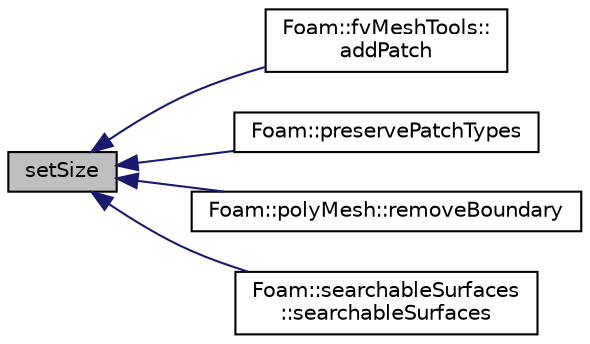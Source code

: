 digraph "setSize"
{
  bgcolor="transparent";
  edge [fontname="Helvetica",fontsize="10",labelfontname="Helvetica",labelfontsize="10"];
  node [fontname="Helvetica",fontsize="10",shape=record];
  rankdir="LR";
  Node1 [label="setSize",height=0.2,width=0.4,color="black", fillcolor="grey75", style="filled" fontcolor="black"];
  Node1 -> Node2 [dir="back",color="midnightblue",fontsize="10",style="solid",fontname="Helvetica"];
  Node2 [label="Foam::fvMeshTools::\laddPatch",height=0.2,width=0.4,color="black",URL="$classFoam_1_1fvMeshTools.html#a590f160ae7ad17fa6394045ac077b9bf",tooltip="Add patch. Inserts patch before all processor patches. "];
  Node1 -> Node3 [dir="back",color="midnightblue",fontsize="10",style="solid",fontname="Helvetica"];
  Node3 [label="Foam::preservePatchTypes",height=0.2,width=0.4,color="black",URL="$namespaceFoam.html#aa5ba4f565a185dfa03afee2986b82183",tooltip="Preserve patch types. "];
  Node1 -> Node4 [dir="back",color="midnightblue",fontsize="10",style="solid",fontname="Helvetica"];
  Node4 [label="Foam::polyMesh::removeBoundary",height=0.2,width=0.4,color="black",URL="$classFoam_1_1polyMesh.html#acc2134c36adb97b988d5efc383a7f9f0",tooltip="Remove boundary patches. "];
  Node1 -> Node5 [dir="back",color="midnightblue",fontsize="10",style="solid",fontname="Helvetica"];
  Node5 [label="Foam::searchableSurfaces\l::searchableSurfaces",height=0.2,width=0.4,color="black",URL="$classFoam_1_1searchableSurfaces.html#a728d2d5193c640e1884f841fccc9c21f",tooltip="Construct from dictionary. "];
}
